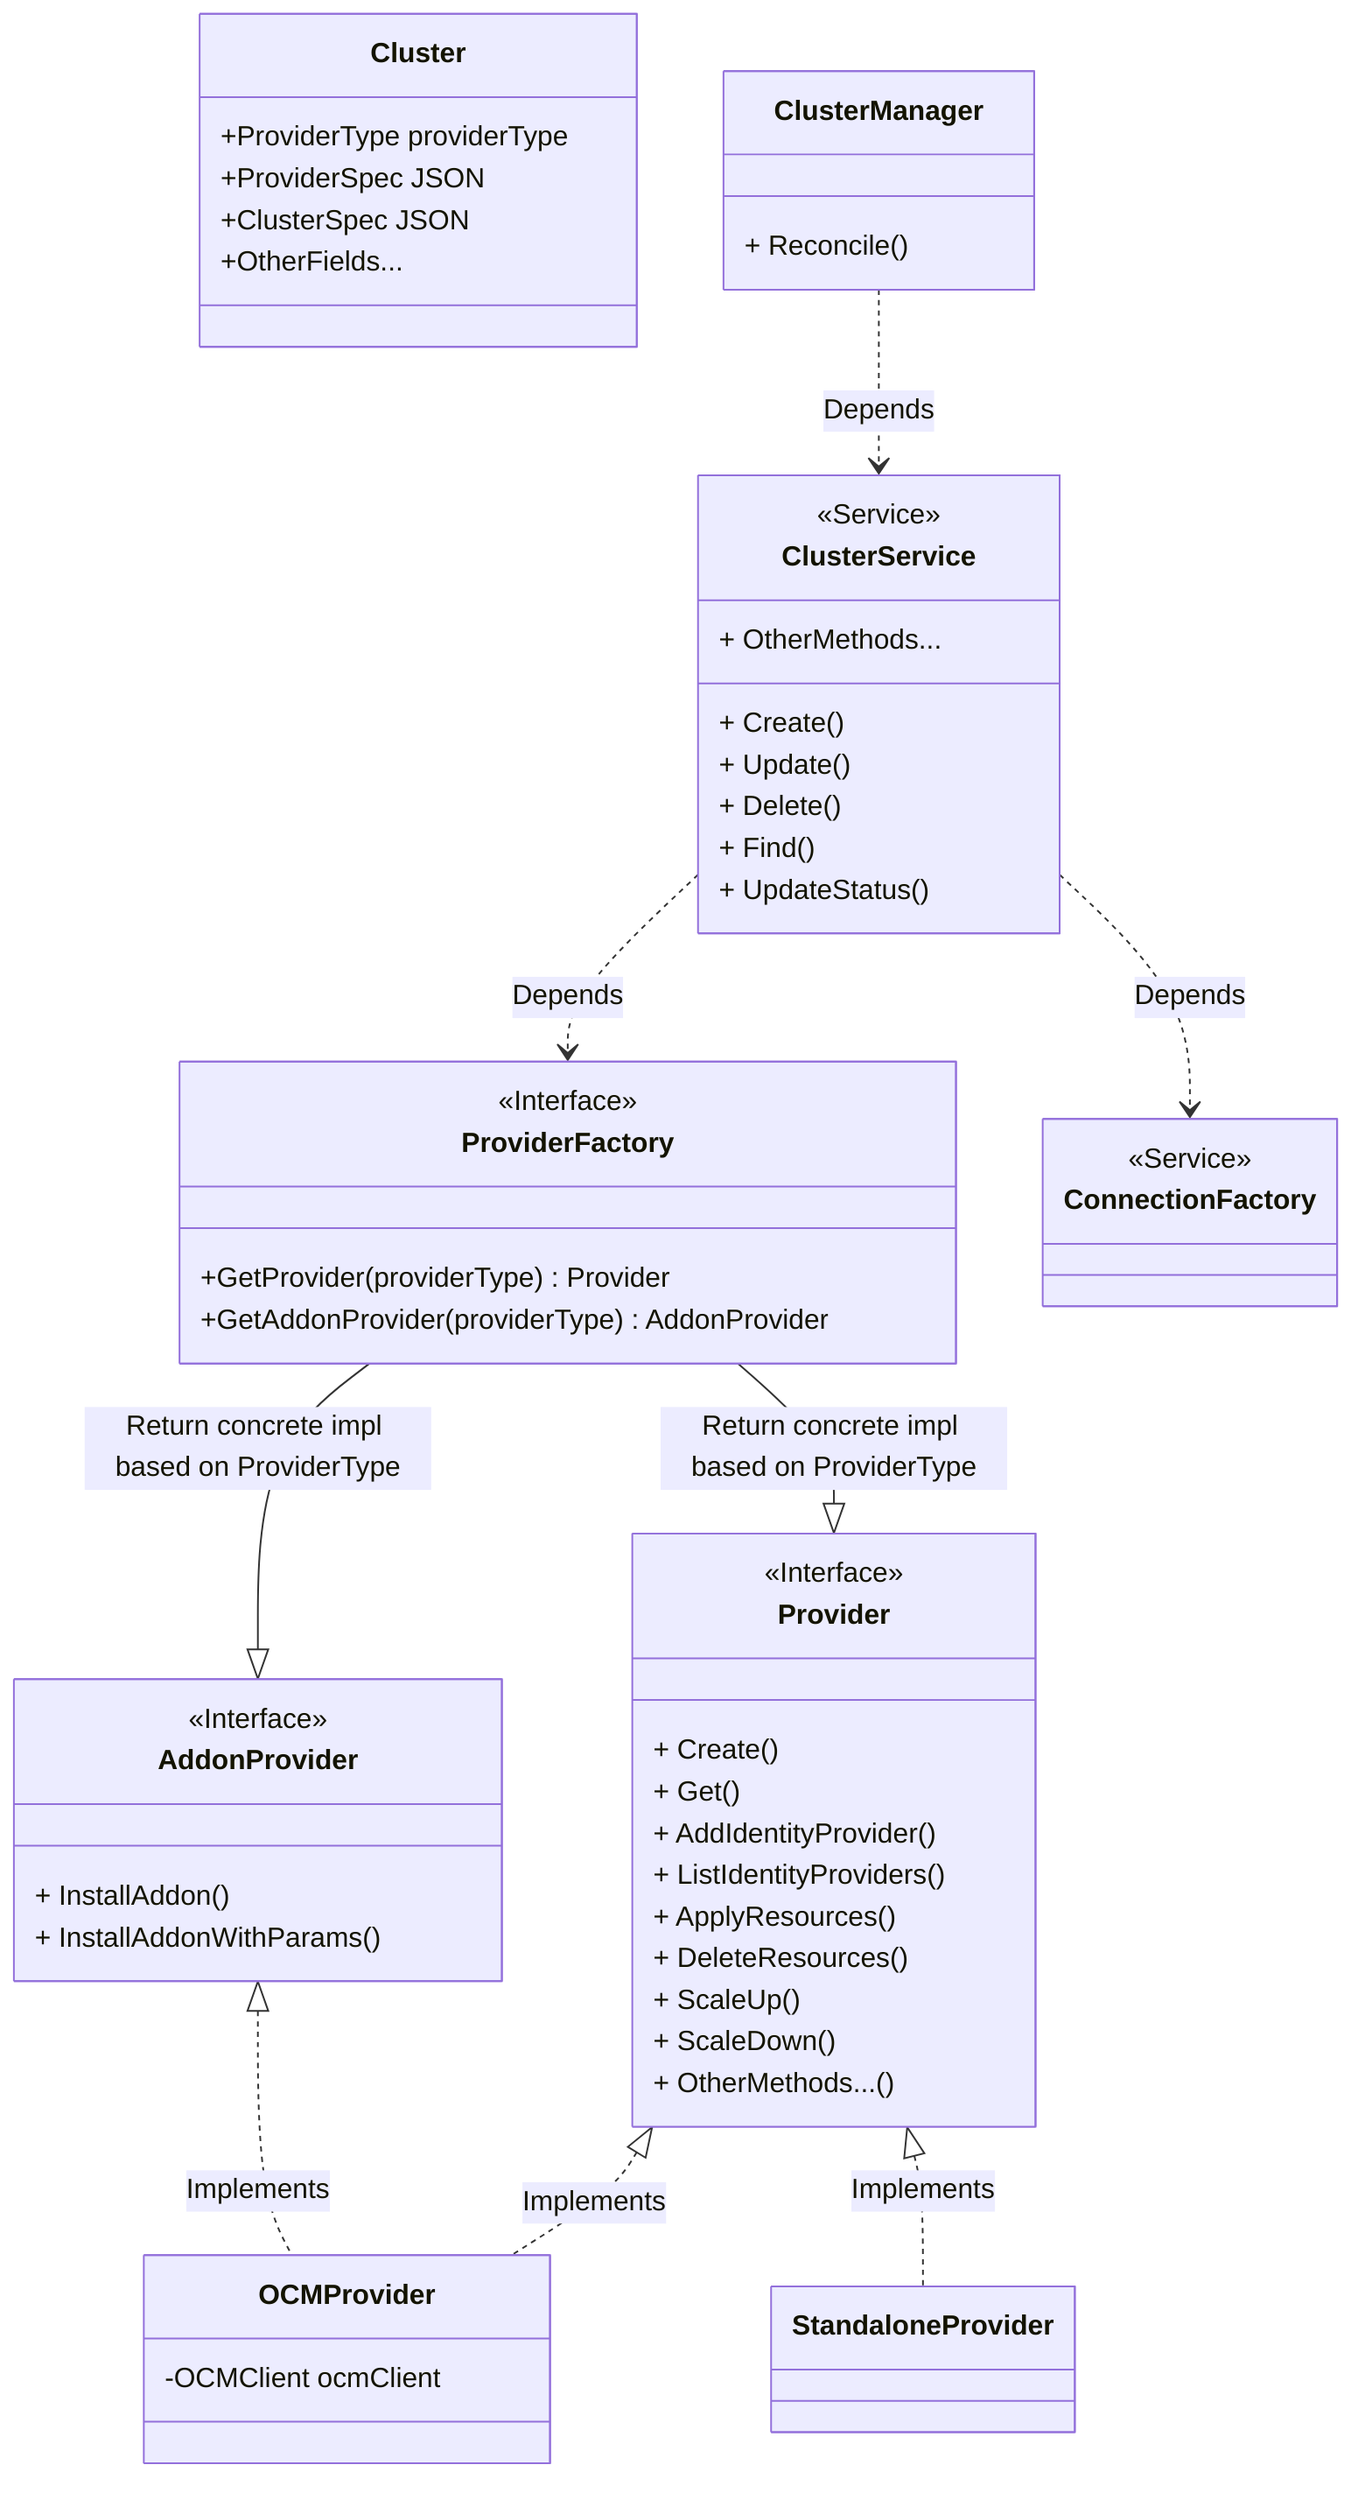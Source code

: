 classDiagram
  class Cluster {
      +ProviderType providerType
      +ProviderSpec JSON
      +ClusterSpec JSON
      +OtherFields...
  }

  class Provider {
      <<Interface>>
      + Create()
      + Get()
      + AddIdentityProvider()
      + ListIdentityProviders()
      + ApplyResources()
      + DeleteResources()
      + ScaleUp()
      + ScaleDown()
      + OtherMethods...()
  }

  class AddonProvider {
      <<Interface>>
      + InstallAddon()
      + InstallAddonWithParams()
  }

  class ProviderFactory {
      <<Interface>>
      +GetProvider(providerType) Provider
      +GetAddonProvider(providerType) AddonProvider
  }

  class OCMProvider{
      -OCMClient ocmClient
  }
  class StandaloneProvider {

  }

  class ConnectionFactory {
      <<Service>>
  }

  class ClusterService {
      <<Service>>
      + Create()
      + Update()
      + Delete()
      + Find()
      + UpdateStatus()
      + OtherMethods...
  }

  class ClusterManager {
      + Reconcile()
  }

  Provider <|.. OCMProvider: Implements
  Provider <|.. StandaloneProvider: Implements
  AddonProvider <|.. OCMProvider: Implements
  ProviderFactory --|> Provider: Return concrete impl based on ProviderType
  ProviderFactory --|> AddonProvider: Return concrete impl based on ProviderType
  ClusterService ..> ProviderFactory: Depends
  ClusterService ..> ConnectionFactory: Depends
  ClusterManager ..> ClusterService: Depends